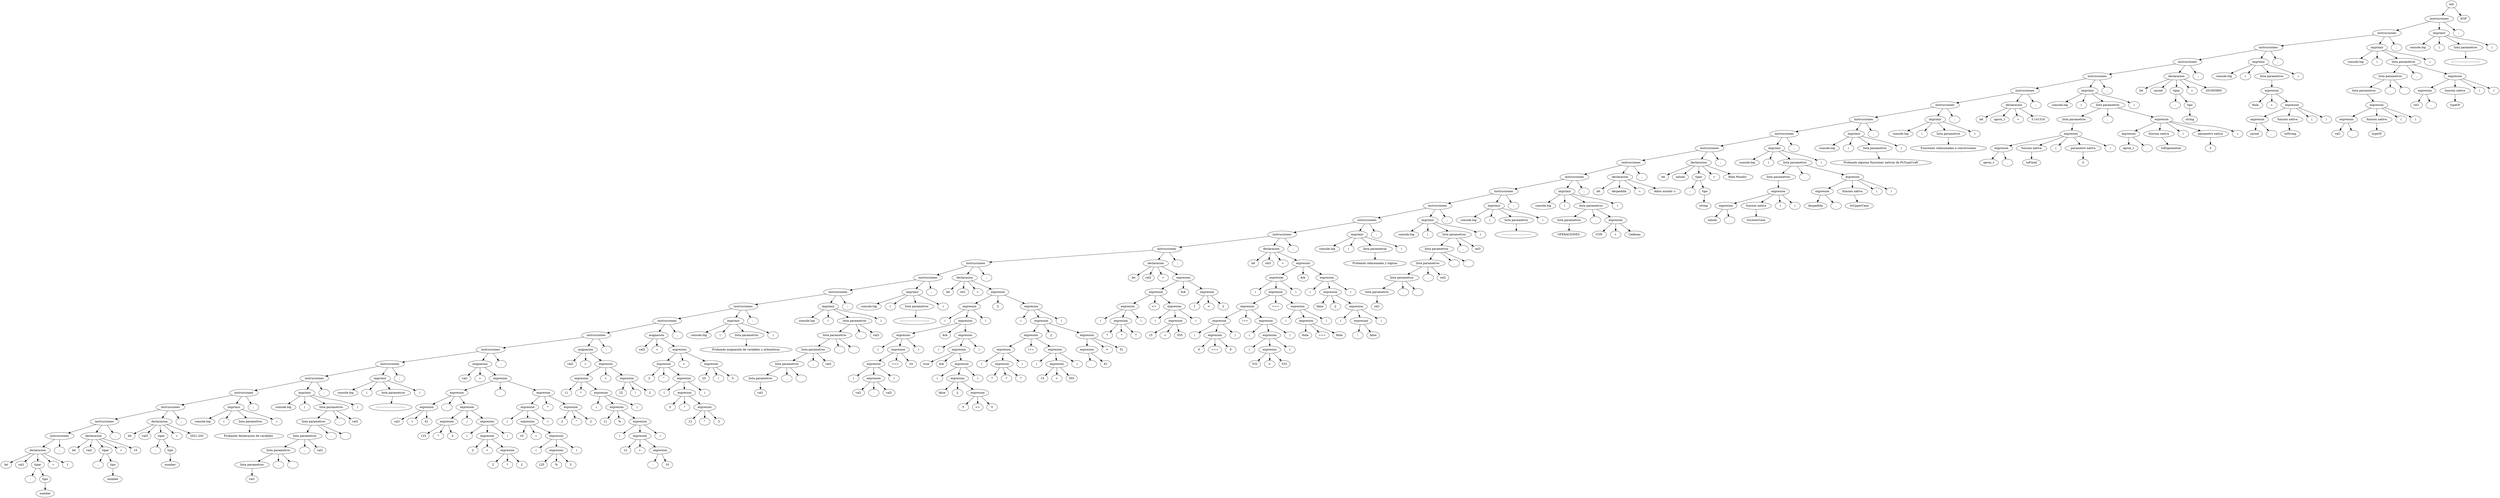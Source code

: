 digraph G {
n0[label="init"];
n1[label="instrucciones"];
n0->n1
n2[label="instrucciones"];
n1->n2
n3[label="instrucciones"];
n2->n3
n4[label="instrucciones"];
n3->n4
n5[label="instrucciones"];
n4->n5
n6[label="instrucciones"];
n5->n6
n7[label="instrucciones"];
n6->n7
n8[label="instrucciones"];
n7->n8
n9[label="instrucciones"];
n8->n9
n10[label="instrucciones"];
n9->n10
n11[label="instrucciones"];
n10->n11
n12[label="instrucciones"];
n11->n12
n13[label="instrucciones"];
n12->n13
n14[label="instrucciones"];
n13->n14
n15[label="instrucciones"];
n14->n15
n16[label="instrucciones"];
n15->n16
n17[label="instrucciones"];
n16->n17
n18[label="instrucciones"];
n17->n18
n19[label="instrucciones"];
n18->n19
n20[label="instrucciones"];
n19->n20
n21[label="instrucciones"];
n20->n21
n22[label="instrucciones"];
n21->n22
n23[label="instrucciones"];
n22->n23
n24[label="instrucciones"];
n23->n24
n25[label="instrucciones"];
n24->n25
n26[label="instrucciones"];
n25->n26
n27[label="instrucciones"];
n26->n27
n28[label="instrucciones"];
n27->n28
n29[label="instrucciones"];
n28->n29
n30[label="instrucciones"];
n29->n30
n31[label="declaracion"];
n30->n31
n32[label="let"];
n31->n32
n33[label="val1"];
n31->n33
n34[label="tipar"];
n31->n34
n35[label=":"];
n34->n35
n36[label="tipo"];
n34->n36
n37[label="number"];
n36->n37
n38[label="="];
n31->n38
n39[label="1"];
n31->n39
n40[label=";"];
n30->n40
n41[label="declaracion"];
n29->n41
n42[label="let"];
n41->n42
n43[label="val2"];
n41->n43
n44[label="tipar"];
n41->n44
n45[label=":"];
n44->n45
n46[label="tipo"];
n44->n46
n47[label="number"];
n46->n47
n48[label="="];
n41->n48
n49[label="10"];
n41->n49
n50[label=";"];
n29->n50
n51[label="declaracion"];
n28->n51
n52[label="let"];
n51->n52
n53[label="val3"];
n51->n53
n54[label="tipar"];
n51->n54
n55[label=":"];
n54->n55
n56[label="tipo"];
n54->n56
n57[label="number"];
n56->n57
n58[label="="];
n51->n58
n59[label="2021.202"];
n51->n59
n60[label=";"];
n28->n60
n61[label="imprimir"];
n27->n61
n62[label="console.log"];
n61->n62
n63[label="("];
n61->n63
n64[label="lista parametros"];
n61->n64
n65[label="Probando declaracion de variables 
"];
n64->n65
n66[label=")"];
n61->n66
n67[label=";"];
n27->n67
n68[label="imprimir"];
n26->n68
n69[label="console.log"];
n68->n69
n70[label="("];
n68->n70
n71[label="lista parametros"];
n68->n71
n72[label="lista parametros"];
n71->n72
n73[label="lista parametros"];
n72->n73
n74[label="lista parametros"];
n73->n74
n75[label="lista parametros"];
n74->n75
n76[label="val1"];
n75->n76
n77[label=","];
n74->n77
n78[label=" "];
n74->n78
n79[label=","];
n73->n79
n80[label="val2"];
n73->n80
n81[label=","];
n72->n81
n82[label=" "];
n72->n82
n83[label=","];
n71->n83
n84[label="val3"];
n71->n84
n85[label=")"];
n68->n85
n86[label=";"];
n26->n86
n87[label="imprimir"];
n25->n87
n88[label="console.log"];
n87->n88
n89[label="("];
n87->n89
n90[label="lista parametros"];
n87->n90
n91[label="---------------------------------"];
n90->n91
n92[label=")"];
n87->n92
n93[label=";"];
n25->n93
n94[label="asignacion"];
n24->n94
n95[label="val1"];
n94->n95
n96[label="="];
n94->n96
n97[label="expresion"];
n94->n97
n98[label="expresion"];
n97->n98
n99[label="expresion"];
n98->n99
n100[label="val1"];
n99->n100
n101[label="+"];
n99->n101
n102[label="41"];
n99->n102
n103[label="-"];
n98->n103
n104[label="expresion"];
n98->n104
n105[label="expresion"];
n104->n105
n106[label="123"];
n105->n106
n107[label="*"];
n105->n107
n108[label="4"];
n105->n108
n109[label="/"];
n104->n109
n110[label="expresion"];
n104->n110
n111[label="("];
n110->n111
n112[label="expresion"];
n110->n112
n113[label="2"];
n112->n113
n114[label="+"];
n112->n114
n115[label="expresion"];
n112->n115
n116[label="2"];
n115->n116
n117[label="*"];
n115->n117
n118[label="2"];
n115->n118
n119[label=")"];
n110->n119
n120[label="-"];
n97->n120
n121[label="expresion"];
n97->n121
n122[label="expresion"];
n121->n122
n123[label="("];
n122->n123
n124[label="expresion"];
n122->n124
n125[label="10"];
n124->n125
n126[label="+"];
n124->n126
n127[label="expresion"];
n124->n127
n128[label="("];
n127->n128
n129[label="expresion"];
n127->n129
n130[label="125"];
n129->n130
n131[label="%"];
n129->n131
n132[label="5"];
n129->n132
n133[label=")"];
n127->n133
n134[label=")"];
n122->n134
n135[label="*"];
n121->n135
n136[label="expresion"];
n121->n136
n137[label="2"];
n136->n137
n138[label="^"];
n136->n138
n139[label="2"];
n136->n139
n140[label=";"];
n24->n140
n141[label="asignacion"];
n23->n141
n142[label="val2"];
n141->n142
n143[label="="];
n141->n143
n144[label="expresion"];
n141->n144
n145[label="expresion"];
n144->n145
n146[label="11"];
n145->n146
n147[label="*"];
n145->n147
n148[label="expresion"];
n145->n148
n149[label="("];
n148->n149
n150[label="expresion"];
n148->n150
n151[label="11"];
n150->n151
n152[label="%"];
n150->n152
n153[label="expresion"];
n150->n153
n154[label="("];
n153->n154
n155[label="expresion"];
n153->n155
n156[label="12"];
n155->n156
n157[label="+"];
n155->n157
n158[label="expresion"];
n155->n158
n159[label="-"];
n158->n159
n160[label="10"];
n158->n160
n161[label=")"];
n153->n161
n162[label=")"];
n148->n162
n163[label="+"];
n144->n163
n164[label="expresion"];
n144->n164
n165[label="22"];
n164->n165
n166[label="/"];
n164->n166
n167[label="2"];
n164->n167
n168[label=";"];
n23->n168
n169[label="asignacion"];
n22->n169
n170[label="val3"];
n169->n170
n171[label="="];
n169->n171
n172[label="expresion"];
n169->n172
n173[label="expresion"];
n172->n173
n174[label="2"];
n173->n174
n175[label="^"];
n173->n175
n176[label="expresion"];
n173->n176
n177[label="("];
n176->n177
n178[label="expresion"];
n176->n178
n179[label="5"];
n178->n179
n180[label="*"];
n178->n180
n181[label="expresion"];
n178->n181
n182[label="12"];
n181->n182
n183[label="^"];
n181->n183
n184[label="2"];
n181->n184
n185[label=")"];
n176->n185
n186[label="+"];
n172->n186
n187[label="expresion"];
n172->n187
n188[label="25"];
n187->n188
n189[label="/"];
n187->n189
n190[label="5"];
n187->n190
n191[label=";"];
n22->n191
n192[label="imprimir"];
n21->n192
n193[label="console.log"];
n192->n193
n194[label="("];
n192->n194
n195[label="lista parametros"];
n192->n195
n196[label="Probando asignación de variables y aritmeticas"];
n195->n196
n197[label=")"];
n192->n197
n198[label=";"];
n21->n198
n199[label="imprimir"];
n20->n199
n200[label="console.log"];
n199->n200
n201[label="("];
n199->n201
n202[label="lista parametros"];
n199->n202
n203[label="lista parametros"];
n202->n203
n204[label="lista parametros"];
n203->n204
n205[label="lista parametros"];
n204->n205
n206[label="lista parametros"];
n205->n206
n207[label="val1"];
n206->n207
n208[label=","];
n205->n208
n209[label=" "];
n205->n209
n210[label=","];
n204->n210
n211[label="val2"];
n204->n211
n212[label=","];
n203->n212
n213[label=" "];
n203->n213
n214[label=","];
n202->n214
n215[label="val3"];
n202->n215
n216[label=")"];
n199->n216
n217[label=";"];
n20->n217
n218[label="imprimir"];
n19->n218
n219[label="console.log"];
n218->n219
n220[label="("];
n218->n220
n221[label="lista parametros"];
n218->n221
n222[label="---------------------------------"];
n221->n222
n223[label=")"];
n218->n223
n224[label=";"];
n19->n224
n225[label="declaracion"];
n18->n225
n226[label="let"];
n225->n226
n227[label="rel1"];
n225->n227
n228[label="="];
n225->n228
n229[label="expresion"];
n225->n229
n230[label="expresion"];
n229->n230
n231[label="("];
n230->n231
n232[label="expresion"];
n230->n232
n233[label="expresion"];
n232->n233
n234[label="("];
n233->n234
n235[label="expresion"];
n233->n235
n236[label="expresion"];
n235->n236
n237[label="("];
n236->n237
n238[label="expresion"];
n236->n238
n239[label="val1"];
n238->n239
n240[label="-"];
n238->n240
n241[label="val2"];
n238->n241
n242[label=")"];
n236->n242
n243[label="==="];
n235->n243
n244[label="24"];
n235->n244
n245[label=")"];
n233->n245
n246[label="&&"];
n232->n246
n247[label="expresion"];
n232->n247
n248[label="("];
n247->n248
n249[label="expresion"];
n247->n249
n250[label="true"];
n249->n250
n251[label="&&"];
n249->n251
n252[label="expresion"];
n249->n252
n253[label="("];
n252->n253
n254[label="expresion"];
n252->n254
n255[label="false"];
n254->n255
n256[label="||"];
n254->n256
n257[label="expresion"];
n254->n257
n258[label="5"];
n257->n258
n259[label=">="];
n257->n259
n260[label="5"];
n257->n260
n261[label=")"];
n252->n261
n262[label=")"];
n247->n262
n263[label=")"];
n230->n263
n264[label="||"];
n229->n264
n265[label="expresion"];
n229->n265
n266[label="("];
n265->n266
n267[label="expresion"];
n265->n267
n268[label="expresion"];
n267->n268
n269[label="expresion"];
n268->n269
n270[label="("];
n269->n270
n271[label="expresion"];
n269->n271
n272[label="7"];
n271->n272
n273[label="*"];
n271->n273
n274[label="7"];
n271->n274
n275[label=")"];
n269->n275
n276[label="!=="];
n268->n276
n277[label="expresion"];
n268->n277
n278[label="("];
n277->n278
n279[label="expresion"];
n277->n279
n280[label="15"];
n279->n280
n281[label="+"];
n279->n281
n282[label="555"];
n279->n282
n283[label=")"];
n277->n283
n284[label="||"];
n267->n284
n285[label="expresion"];
n267->n285
n286[label="expresion"];
n285->n286
n287[label="-"];
n286->n287
n288[label="61"];
n286->n288
n289[label=">"];
n285->n289
n290[label="51"];
n285->n290
n291[label=")"];
n265->n291
n292[label=";"];
n18->n292
n293[label="declaracion"];
n17->n293
n294[label="let"];
n293->n294
n295[label="rel2"];
n293->n295
n296[label="="];
n293->n296
n297[label="expresion"];
n293->n297
n298[label="expresion"];
n297->n298
n299[label="expresion"];
n298->n299
n300[label="("];
n299->n300
n301[label="expresion"];
n299->n301
n302[label="7"];
n301->n302
n303[label="*"];
n301->n303
n304[label="7"];
n301->n304
n305[label=")"];
n299->n305
n306[label="<="];
n298->n306
n307[label="expresion"];
n298->n307
n308[label="("];
n307->n308
n309[label="expresion"];
n307->n309
n310[label="15"];
n309->n310
n311[label="+"];
n309->n311
n312[label="555"];
n309->n312
n313[label=")"];
n307->n313
n314[label="&&"];
n297->n314
n315[label="expresion"];
n297->n315
n316[label="1"];
n315->n316
n317[label="<"];
n315->n317
n318[label="2"];
n315->n318
n319[label=";"];
n17->n319
n320[label="declaracion"];
n16->n320
n321[label="let"];
n320->n321
n322[label="rel3"];
n320->n322
n323[label="="];
n320->n323
n324[label="expresion"];
n320->n324
n325[label="expresion"];
n324->n325
n326[label="("];
n325->n326
n327[label="expresion"];
n325->n327
n328[label="expresion"];
n327->n328
n329[label="expresion"];
n328->n329
n330[label="("];
n329->n330
n331[label="expresion"];
n329->n331
n332[label="0"];
n331->n332
n333[label="==="];
n331->n333
n334[label="0"];
n331->n334
n335[label=")"];
n329->n335
n336[label="!=="];
n328->n336
n337[label="expresion"];
n328->n337
n338[label="("];
n337->n338
n339[label="expresion"];
n337->n339
n340[label="("];
n339->n340
n341[label="expresion"];
n339->n341
n342[label="532"];
n341->n342
n343[label=">"];
n341->n343
n344[label="532"];
n341->n344
n345[label=")"];
n339->n345
n346[label=")"];
n337->n346
n347[label="==="];
n327->n347
n348[label="expresion"];
n327->n348
n349[label="("];
n348->n349
n350[label="expresion"];
n348->n350
n351[label="Hola"];
n350->n351
n352[label="==="];
n350->n352
n353[label="Hola"];
n350->n353
n354[label=")"];
n348->n354
n355[label=")"];
n325->n355
n356[label="&&"];
n324->n356
n357[label="expresion"];
n324->n357
n358[label="("];
n357->n358
n359[label="expresion"];
n357->n359
n360[label="false"];
n359->n360
n361[label="||"];
n359->n361
n362[label="expresion"];
n359->n362
n363[label="("];
n362->n363
n364[label="expresion"];
n362->n364
n365[label="!"];
n364->n365
n366[label="false"];
n364->n366
n367[label=")"];
n362->n367
n368[label=")"];
n357->n368
n369[label=";"];
n16->n369
n370[label="imprimir"];
n15->n370
n371[label="console.log"];
n370->n371
n372[label="("];
n370->n372
n373[label="lista parametros"];
n370->n373
n374[label="Probando relacionales y logicas"];
n373->n374
n375[label=")"];
n370->n375
n376[label=";"];
n15->n376
n377[label="imprimir"];
n14->n377
n378[label="console.log"];
n377->n378
n379[label="("];
n377->n379
n380[label="lista parametros"];
n377->n380
n381[label="lista parametros"];
n380->n381
n382[label="lista parametros"];
n381->n382
n383[label="lista parametros"];
n382->n383
n384[label="lista parametros"];
n383->n384
n385[label="rel1"];
n384->n385
n386[label=","];
n383->n386
n387[label=" "];
n383->n387
n388[label=","];
n382->n388
n389[label="rel2"];
n382->n389
n390[label=","];
n381->n390
n391[label=" "];
n381->n391
n392[label=","];
n380->n392
n393[label="rel3"];
n380->n393
n394[label=")"];
n377->n394
n395[label=";"];
n14->n395
n396[label="imprimir"];
n13->n396
n397[label="console.log"];
n396->n397
n398[label="("];
n396->n398
n399[label="lista parametros"];
n396->n399
n400[label="---------------------------------"];
n399->n400
n401[label=")"];
n396->n401
n402[label=";"];
n13->n402
n403[label="imprimir"];
n12->n403
n404[label="console.log"];
n403->n404
n405[label="("];
n403->n405
n406[label="lista parametros"];
n403->n406
n407[label="lista parametros"];
n406->n407
n408[label="OPERACIONES "];
n407->n408
n409[label=","];
n406->n409
n410[label="expresion"];
n406->n410
n411[label="CON "];
n410->n411
n412[label="+"];
n410->n412
n413[label="Cadenas"];
n410->n413
n414[label=")"];
n403->n414
n415[label=";"];
n12->n415
n416[label="declaracion"];
n11->n416
n417[label="let"];
n416->n417
n418[label="despedida"];
n416->n418
n419[label="="];
n416->n419
n420[label="Adios mundo :c"];
n416->n420
n421[label=";"];
n11->n421
n422[label="declaracion"];
n10->n422
n423[label="let"];
n422->n423
n424[label="saludo"];
n422->n424
n425[label="tipar"];
n422->n425
n426[label=":"];
n425->n426
n427[label="tipo"];
n425->n427
n428[label="string"];
n427->n428
n429[label="="];
n422->n429
n430[label="Hola Mundo! "];
n422->n430
n431[label=";"];
n10->n431
n432[label="imprimir"];
n9->n432
n433[label="console.log"];
n432->n433
n434[label="("];
n432->n434
n435[label="lista parametros"];
n432->n435
n436[label="lista parametros"];
n435->n436
n437[label="expresion"];
n436->n437
n438[label="expresion"];
n437->n438
n439[label="saludo"];
n438->n439
n440[label="."];
n438->n440
n441[label="funcion nativa"];
n437->n441
n442[label="toLowerCase"];
n441->n442
n443[label="("];
n437->n443
n444[label=")"];
n437->n444
n445[label=","];
n435->n445
n446[label="expresion"];
n435->n446
n447[label="expresion"];
n446->n447
n448[label="despedida"];
n447->n448
n449[label="."];
n447->n449
n450[label="funcion nativa"];
n446->n450
n451[label="toUpperCase"];
n450->n451
n452[label="("];
n446->n452
n453[label=")"];
n446->n453
n454[label=")"];
n432->n454
n455[label=";"];
n9->n455
n456[label="imprimir"];
n8->n456
n457[label="console.log"];
n456->n457
n458[label="("];
n456->n458
n459[label="lista parametros"];
n456->n459
n460[label="Probando algunas funciones nativas de PyTypeCraft"];
n459->n460
n461[label=")"];
n456->n461
n462[label=";"];
n8->n462
n463[label="imprimir"];
n7->n463
n464[label="console.log"];
n463->n464
n465[label="("];
n463->n465
n466[label="lista parametros"];
n463->n466
n467[label="Funciones relacionadas a conversiones"];
n466->n467
n468[label=")"];
n463->n468
n469[label=";"];
n7->n469
n470[label="declaracion"];
n6->n470
n471[label="let"];
n470->n471
n472[label="aprox_1"];
n470->n472
n473[label="="];
n470->n473
n474[label="3.141516"];
n470->n474
n475[label=";"];
n6->n475
n476[label="imprimir"];
n5->n476
n477[label="console.log"];
n476->n477
n478[label="("];
n476->n478
n479[label="lista parametros"];
n476->n479
n480[label="lista parametros"];
n479->n480
n481[label="expresion"];
n480->n481
n482[label="expresion"];
n481->n482
n483[label="aprox_1"];
n482->n483
n484[label="."];
n482->n484
n485[label="funcion nativa"];
n481->n485
n486[label="toFixed"];
n485->n486
n487[label="("];
n481->n487
n488[label="parametro nativa"];
n481->n488
n489[label="3"];
n488->n489
n490[label=")"];
n481->n490
n491[label=","];
n479->n491
n492[label="expresion"];
n479->n492
n493[label="expresion"];
n492->n493
n494[label="aprox_1"];
n493->n494
n495[label="."];
n493->n495
n496[label="funcion nativa"];
n492->n496
n497[label="toExponential"];
n496->n497
n498[label="("];
n492->n498
n499[label="parametro nativa"];
n492->n499
n500[label="3"];
n499->n500
n501[label=")"];
n492->n501
n502[label=")"];
n476->n502
n503[label=";"];
n5->n503
n504[label="declaracion"];
n4->n504
n505[label="let"];
n504->n505
n506[label="carnet"];
n504->n506
n507[label="tipar"];
n504->n507
n508[label=":"];
n507->n508
n509[label="tipo"];
n507->n509
n510[label="string"];
n509->n510
n511[label="="];
n504->n511
n512[label="201903865"];
n504->n512
n513[label=";"];
n4->n513
n514[label="imprimir"];
n3->n514
n515[label="console.log"];
n514->n515
n516[label="("];
n514->n516
n517[label="lista parametros"];
n514->n517
n518[label="expresion"];
n517->n518
n519[label="Hola "];
n518->n519
n520[label="+"];
n518->n520
n521[label="expresion"];
n518->n521
n522[label="expresion"];
n521->n522
n523[label="carnet"];
n522->n523
n524[label="."];
n522->n524
n525[label="funcion nativa"];
n521->n525
n526[label="toString"];
n525->n526
n527[label="("];
n521->n527
n528[label=")"];
n521->n528
n529[label=")"];
n514->n529
n530[label=";"];
n3->n530
n531[label="imprimir"];
n2->n531
n532[label="console.log"];
n531->n532
n533[label="("];
n531->n533
n534[label="lista parametros"];
n531->n534
n535[label="lista parametros"];
n534->n535
n536[label="lista parametros"];
n535->n536
n537[label="expresion"];
n536->n537
n538[label="expresion"];
n537->n538
n539[label="val1"];
n538->n539
n540[label="."];
n538->n540
n541[label="funcion nativa"];
n537->n541
n542[label="typeOf"];
n541->n542
n543[label="("];
n537->n543
n544[label=")"];
n537->n544
n545[label=","];
n535->n545
n546[label=" "];
n535->n546
n547[label=","];
n534->n547
n548[label="expresion"];
n534->n548
n549[label="expresion"];
n548->n549
n550[label="rel1"];
n549->n550
n551[label="."];
n549->n551
n552[label="funcion nativa"];
n548->n552
n553[label="typeOf"];
n552->n553
n554[label="("];
n548->n554
n555[label=")"];
n548->n555
n556[label=")"];
n531->n556
n557[label=";"];
n2->n557
n558[label="imprimir"];
n1->n558
n559[label="console.log"];
n558->n559
n560[label="("];
n558->n560
n561[label="lista parametros"];
n558->n561
n562[label="---------------------------------"];
n561->n562
n563[label=")"];
n558->n563
n564[label=";"];
n1->n564
n565[label="EOF"];
n0->n565
}